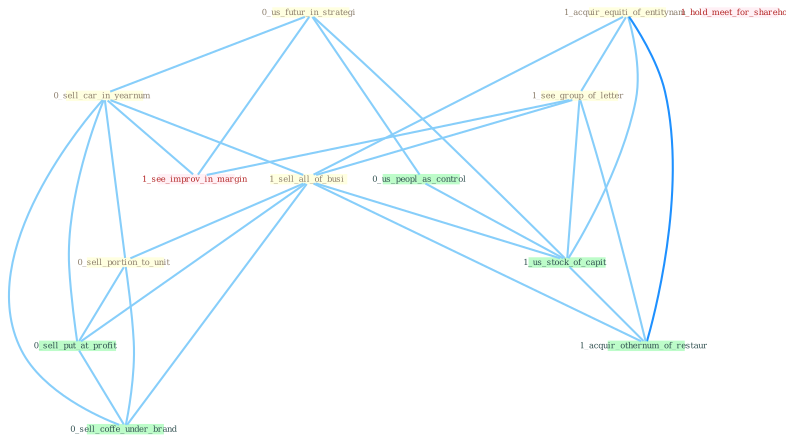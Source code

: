 Graph G{ 
    node
    [shape=polygon,style=filled,width=.5,height=.06,color="#BDFCC9",fixedsize=true,fontsize=4,
    fontcolor="#2f4f4f"];
    {node
    [color="#ffffe0", fontcolor="#8b7d6b"] "1_acquir_equiti_of_entitynam " "0_us_futur_in_strategi " "0_sell_car_in_yearnum " "1_see_group_of_letter " "1_sell_all_of_busi " "0_sell_portion_to_unit "}
{node [color="#fff0f5", fontcolor="#b22222"] "1_see_improv_in_margin " "1_hold_meet_for_sharehold "}
edge [color="#B0E2FF"];

	"1_acquir_equiti_of_entitynam " -- "1_see_group_of_letter " [w="1", color="#87cefa" ];
	"1_acquir_equiti_of_entitynam " -- "1_sell_all_of_busi " [w="1", color="#87cefa" ];
	"1_acquir_equiti_of_entitynam " -- "1_us_stock_of_capit " [w="1", color="#87cefa" ];
	"1_acquir_equiti_of_entitynam " -- "1_acquir_othernum_of_restaur " [w="2", color="#1e90ff" , len=0.8];
	"0_us_futur_in_strategi " -- "0_sell_car_in_yearnum " [w="1", color="#87cefa" ];
	"0_us_futur_in_strategi " -- "0_us_peopl_as_control " [w="1", color="#87cefa" ];
	"0_us_futur_in_strategi " -- "1_us_stock_of_capit " [w="1", color="#87cefa" ];
	"0_us_futur_in_strategi " -- "1_see_improv_in_margin " [w="1", color="#87cefa" ];
	"0_sell_car_in_yearnum " -- "1_sell_all_of_busi " [w="1", color="#87cefa" ];
	"0_sell_car_in_yearnum " -- "0_sell_portion_to_unit " [w="1", color="#87cefa" ];
	"0_sell_car_in_yearnum " -- "0_sell_put_at_profit " [w="1", color="#87cefa" ];
	"0_sell_car_in_yearnum " -- "1_see_improv_in_margin " [w="1", color="#87cefa" ];
	"0_sell_car_in_yearnum " -- "0_sell_coffe_under_brand " [w="1", color="#87cefa" ];
	"1_see_group_of_letter " -- "1_sell_all_of_busi " [w="1", color="#87cefa" ];
	"1_see_group_of_letter " -- "1_us_stock_of_capit " [w="1", color="#87cefa" ];
	"1_see_group_of_letter " -- "1_see_improv_in_margin " [w="1", color="#87cefa" ];
	"1_see_group_of_letter " -- "1_acquir_othernum_of_restaur " [w="1", color="#87cefa" ];
	"1_sell_all_of_busi " -- "0_sell_portion_to_unit " [w="1", color="#87cefa" ];
	"1_sell_all_of_busi " -- "0_sell_put_at_profit " [w="1", color="#87cefa" ];
	"1_sell_all_of_busi " -- "1_us_stock_of_capit " [w="1", color="#87cefa" ];
	"1_sell_all_of_busi " -- "0_sell_coffe_under_brand " [w="1", color="#87cefa" ];
	"1_sell_all_of_busi " -- "1_acquir_othernum_of_restaur " [w="1", color="#87cefa" ];
	"0_sell_portion_to_unit " -- "0_sell_put_at_profit " [w="1", color="#87cefa" ];
	"0_sell_portion_to_unit " -- "0_sell_coffe_under_brand " [w="1", color="#87cefa" ];
	"0_us_peopl_as_control " -- "1_us_stock_of_capit " [w="1", color="#87cefa" ];
	"0_sell_put_at_profit " -- "0_sell_coffe_under_brand " [w="1", color="#87cefa" ];
	"1_us_stock_of_capit " -- "1_acquir_othernum_of_restaur " [w="1", color="#87cefa" ];
}